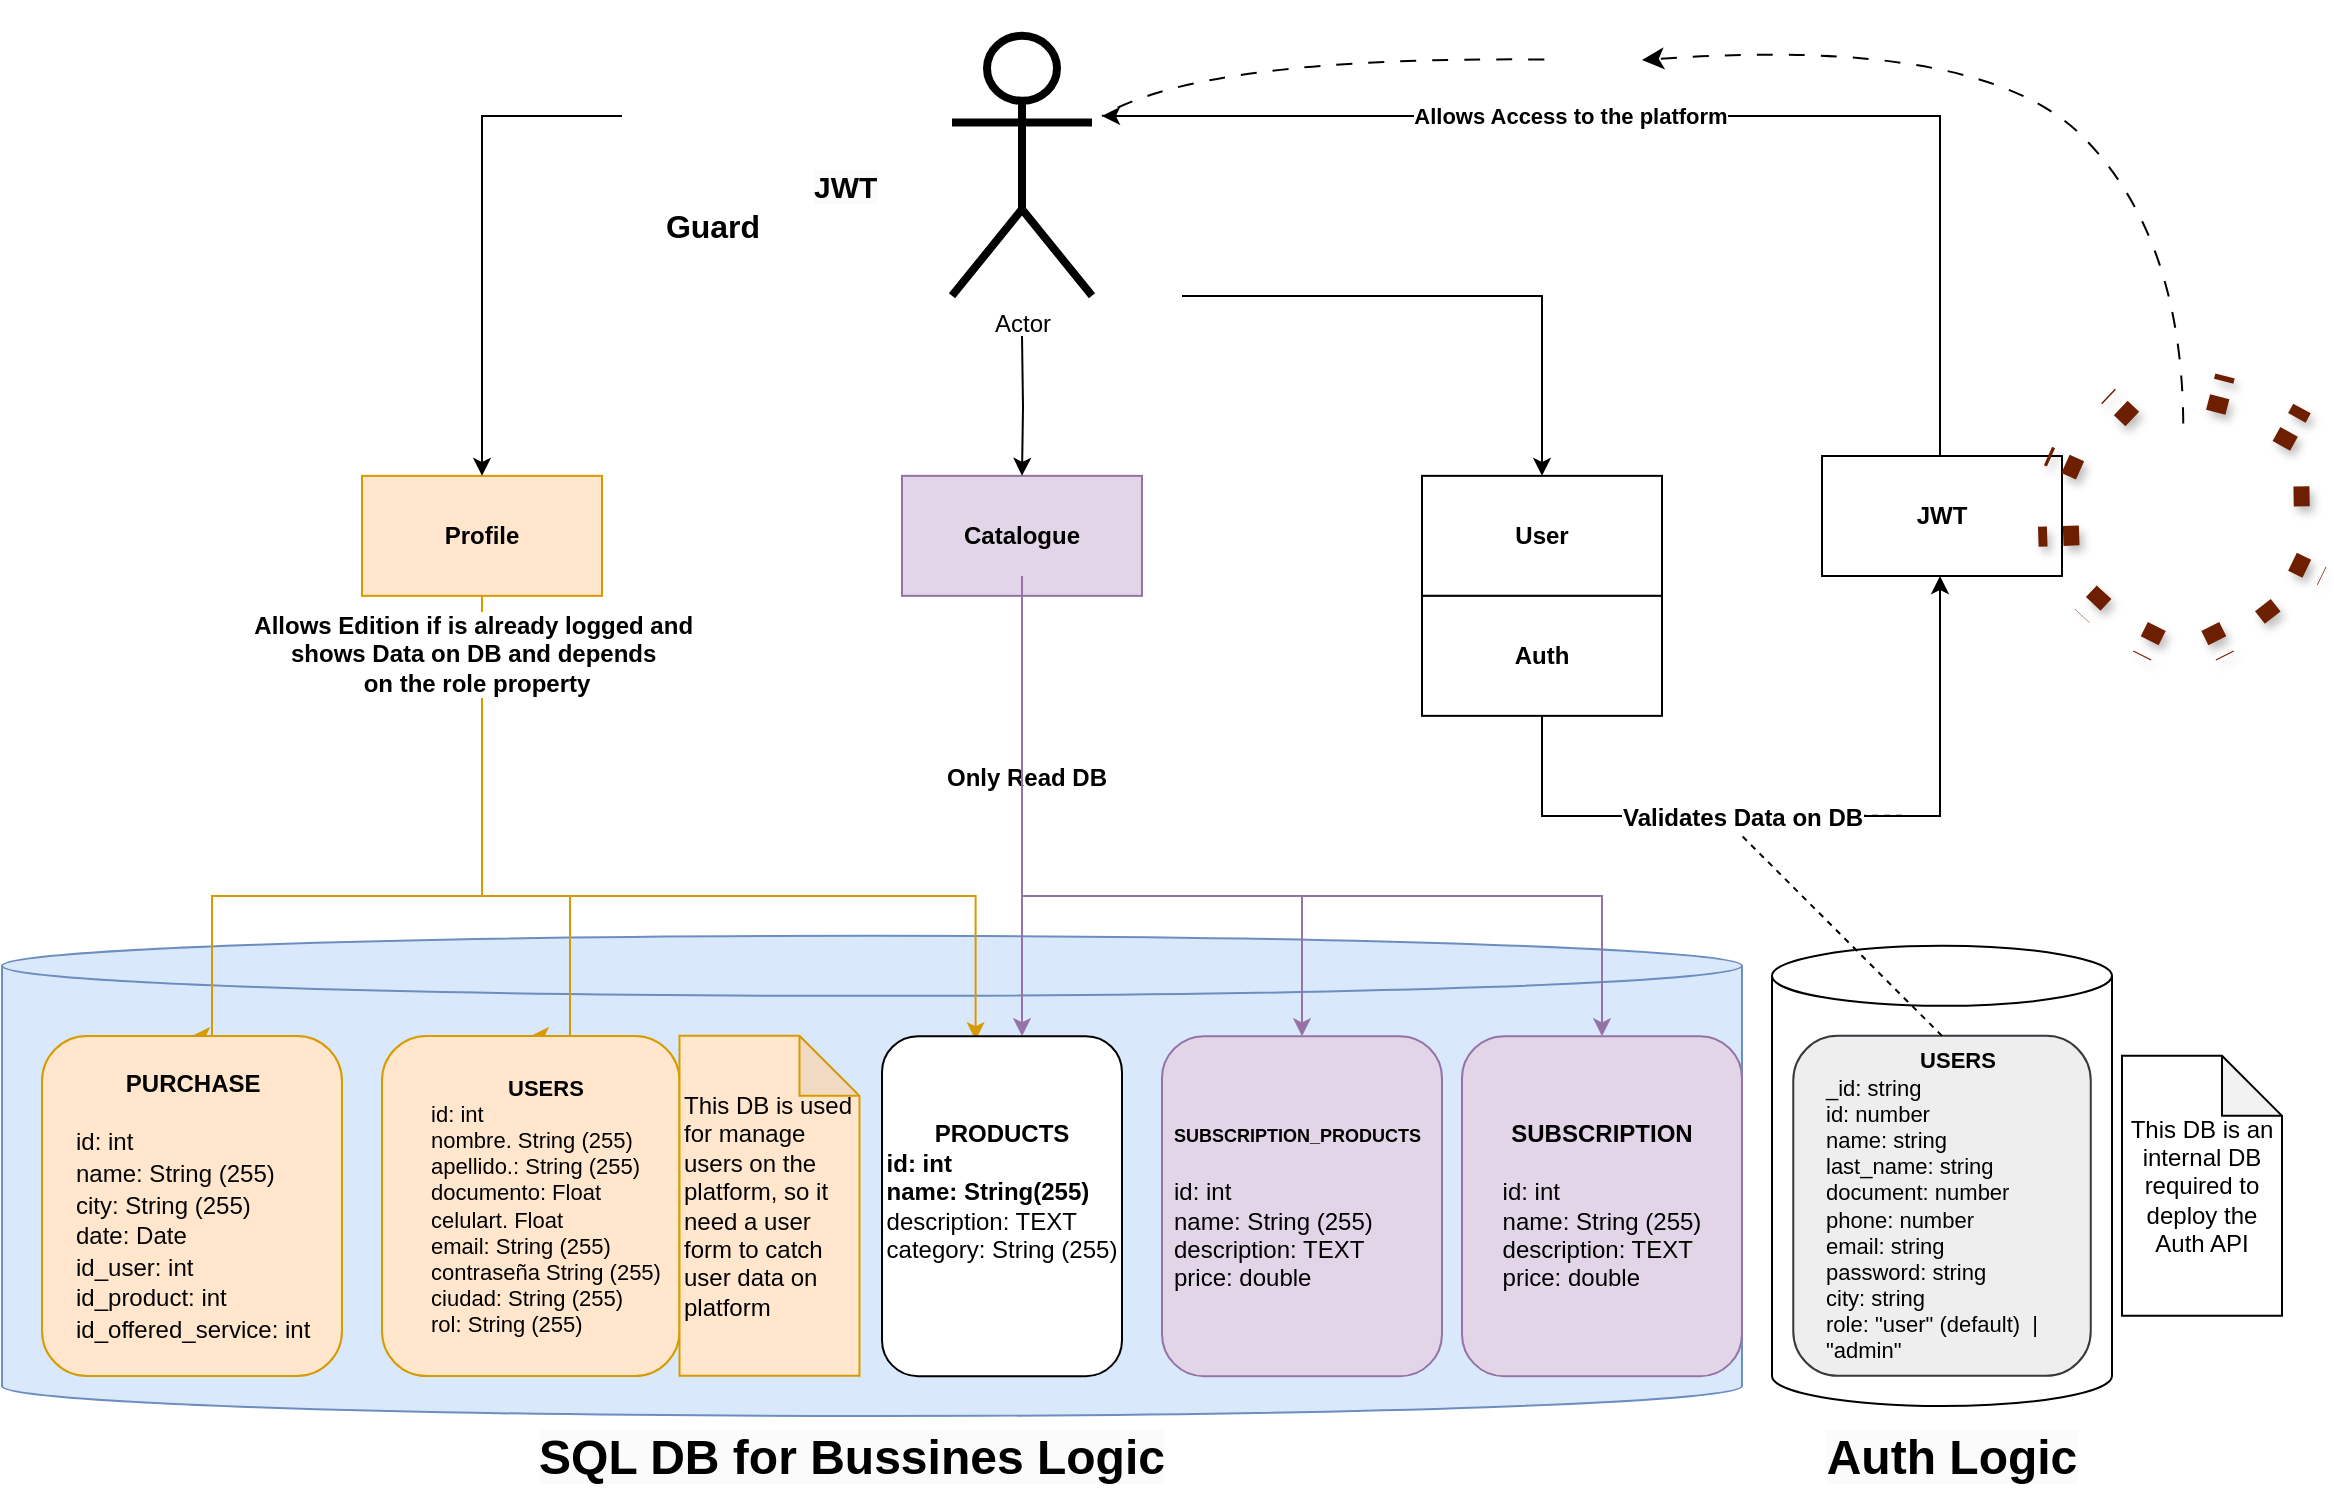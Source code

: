 <mxfile version="24.3.1" type="github">
  <diagram name="Page-1" id="5f0bae14-7c28-e335-631c-24af17079c00">
    <mxGraphModel dx="2652" dy="911" grid="1" gridSize="10" guides="1" tooltips="1" connect="1" arrows="1" fold="1" page="1" pageScale="1" pageWidth="1100" pageHeight="850" background="none" math="0" shadow="0">
      <root>
        <mxCell id="0" />
        <mxCell id="1" parent="0" />
        <mxCell id="3eu0gLsUePaidYde5kII-1" value="&lt;b&gt;User&lt;/b&gt;" style="whiteSpace=wrap;html=1;" parent="1" vertex="1">
          <mxGeometry x="650" y="279.93" width="120" height="60" as="geometry" />
        </mxCell>
        <mxCell id="3eu0gLsUePaidYde5kII-2" value="&lt;b&gt;Auth&lt;/b&gt;" style="whiteSpace=wrap;html=1;" parent="1" vertex="1">
          <mxGeometry x="650" y="339.93" width="120" height="60" as="geometry" />
        </mxCell>
        <mxCell id="3eu0gLsUePaidYde5kII-3" value="" style="shape=cylinder3;whiteSpace=wrap;html=1;boundedLbl=1;backgroundOutline=1;size=15;labelBorderColor=#99CCFF;fillColor=#dae8fc;strokeColor=#6c8ebf;" parent="1" vertex="1">
          <mxGeometry x="-60" y="509.93" width="870" height="240.07" as="geometry" />
        </mxCell>
        <mxCell id="3eu0gLsUePaidYde5kII-4" value="&lt;b style=&quot;forced-color-adjust: none; color: rgb(0, 0, 0); font-family: Helvetica; font-size: 24px; font-style: normal; font-variant-ligatures: normal; font-variant-caps: normal; letter-spacing: normal; orphans: 2; text-indent: 0px; text-transform: none; widows: 2; word-spacing: 0px; -webkit-text-stroke-width: 0px; white-space: normal; background-color: rgb(251, 251, 251); text-decoration-thickness: initial; text-decoration-style: initial; text-decoration-color: initial;&quot;&gt;SQL DB for Bussines Logic&lt;/b&gt;" style="text;whiteSpace=wrap;html=1;strokeWidth=7;fontSize=24;align=center;" parent="1" vertex="1">
          <mxGeometry x="200" y="750.0" width="330" height="40" as="geometry" />
        </mxCell>
        <mxCell id="3eu0gLsUePaidYde5kII-24" style="edgeStyle=orthogonalEdgeStyle;rounded=0;orthogonalLoop=1;jettySize=auto;html=1;fillColor=#e1d5e7;strokeColor=#9673a6;entryX=0.5;entryY=0;entryDx=0;entryDy=0;" parent="1" source="3eu0gLsUePaidYde5kII-6" target="kIv36qMvWvy2csFwaT8d-3" edge="1">
          <mxGeometry relative="1" as="geometry">
            <Array as="points">
              <mxPoint x="450" y="490" />
              <mxPoint x="590" y="490" />
            </Array>
          </mxGeometry>
        </mxCell>
        <mxCell id="3eu0gLsUePaidYde5kII-6" value="&lt;b&gt;Catalogue&lt;/b&gt;" style="rounded=0;whiteSpace=wrap;html=1;fillColor=#e1d5e7;strokeColor=#9673a6;" parent="1" vertex="1">
          <mxGeometry x="390" y="279.93" width="120" height="60" as="geometry" />
        </mxCell>
        <mxCell id="3eu0gLsUePaidYde5kII-18" style="edgeStyle=orthogonalEdgeStyle;rounded=0;orthogonalLoop=1;jettySize=auto;html=1;entryX=0.39;entryY=0.012;entryDx=0;entryDy=0;fillColor=#ffe6cc;strokeColor=#d79b00;entryPerimeter=0;" parent="1" source="3eu0gLsUePaidYde5kII-7" target="JClIsUNEsZ8_a61VlDSI-20" edge="1">
          <mxGeometry relative="1" as="geometry">
            <Array as="points">
              <mxPoint x="180" y="490" />
              <mxPoint x="427" y="490" />
            </Array>
          </mxGeometry>
        </mxCell>
        <mxCell id="3eu0gLsUePaidYde5kII-19" style="edgeStyle=orthogonalEdgeStyle;rounded=0;orthogonalLoop=1;jettySize=auto;html=1;entryX=0.5;entryY=0;entryDx=0;entryDy=0;fillColor=#ffe6cc;strokeColor=#d79b00;" parent="1" source="3eu0gLsUePaidYde5kII-7" target="3eu0gLsUePaidYde5kII-14" edge="1">
          <mxGeometry relative="1" as="geometry">
            <Array as="points">
              <mxPoint x="180" y="490" />
              <mxPoint x="45" y="490" />
            </Array>
            <mxPoint x="280" y="549.93" as="targetPoint" />
          </mxGeometry>
        </mxCell>
        <mxCell id="3eu0gLsUePaidYde5kII-7" value="&lt;b&gt;Profile&lt;/b&gt;" style="whiteSpace=wrap;html=1;fillColor=#ffe6cc;strokeColor=#d79b00;" parent="1" vertex="1">
          <mxGeometry x="120" y="279.93" width="120" height="60" as="geometry" />
        </mxCell>
        <mxCell id="3eu0gLsUePaidYde5kII-14" value="&lt;div style=&quot;text-align: center; font-size: 12px;&quot;&gt;&lt;font style=&quot;font-size: 12px;&quot; color=&quot;#040404&quot;&gt;&lt;b style=&quot;&quot;&gt;PURCHASE&lt;/b&gt;&lt;/font&gt;&lt;/div&gt;&lt;div style=&quot;text-align: center; font-size: 12px;&quot;&gt;&lt;font style=&quot;font-size: 12px;&quot; color=&quot;#040404&quot;&gt;&lt;b style=&quot;&quot;&gt;&lt;br&gt;&lt;/b&gt;&lt;/font&gt;&lt;/div&gt;&lt;span data-lucid-type=&quot;application/vnd.lucid.text&quot; data-lucid-content=&quot;{&amp;quot;t&amp;quot;:&amp;quot;COMPRA\nid: int\nnombre: String(255)\nciudad: String (255)\nid_cliente: int\nid_producto: int\n&amp;quot;,&amp;quot;m&amp;quot;:[{&amp;quot;s&amp;quot;:0,&amp;quot;n&amp;quot;:&amp;quot;s&amp;quot;,&amp;quot;v&amp;quot;:22.444,&amp;quot;e&amp;quot;:7},{&amp;quot;s&amp;quot;:0,&amp;quot;n&amp;quot;:&amp;quot;c&amp;quot;,&amp;quot;v&amp;quot;:&amp;quot;#040404ff&amp;quot;,&amp;quot;e&amp;quot;:89},{&amp;quot;s&amp;quot;:7,&amp;quot;n&amp;quot;:&amp;quot;s&amp;quot;,&amp;quot;v&amp;quot;:18.0,&amp;quot;e&amp;quot;:89},{&amp;quot;s&amp;quot;:7,&amp;quot;n&amp;quot;:&amp;quot;a&amp;quot;,&amp;quot;v&amp;quot;:&amp;quot;left&amp;quot;},{&amp;quot;s&amp;quot;:15,&amp;quot;n&amp;quot;:&amp;quot;fsp&amp;quot;,&amp;quot;v&amp;quot;:&amp;quot;ss_presetShapeStyle5_textStyle&amp;quot;,&amp;quot;e&amp;quot;:89},{&amp;quot;s&amp;quot;:15,&amp;quot;n&amp;quot;:&amp;quot;fsp2&amp;quot;,&amp;quot;v&amp;quot;:&amp;quot;ss_presetShapeStyle5_textStyle&amp;quot;,&amp;quot;e&amp;quot;:89},{&amp;quot;s&amp;quot;:15,&amp;quot;n&amp;quot;:&amp;quot;a&amp;quot;,&amp;quot;v&amp;quot;:&amp;quot;left&amp;quot;},{&amp;quot;s&amp;quot;:35,&amp;quot;n&amp;quot;:&amp;quot;a&amp;quot;,&amp;quot;v&amp;quot;:&amp;quot;left&amp;quot;},{&amp;quot;s&amp;quot;:56,&amp;quot;n&amp;quot;:&amp;quot;a&amp;quot;,&amp;quot;v&amp;quot;:&amp;quot;left&amp;quot;},{&amp;quot;s&amp;quot;:72,&amp;quot;n&amp;quot;:&amp;quot;a&amp;quot;,&amp;quot;v&amp;quot;:&amp;quot;left&amp;quot;}]}&quot; style=&quot;&quot;&gt;&lt;font style=&quot;&quot;&gt;&lt;div style=&quot;&quot;&gt;&lt;font color=&quot;#040404&quot;&gt;&lt;span style=&quot;font-size: 12px;&quot;&gt;id: int&lt;/span&gt;&lt;/font&gt;&lt;/div&gt;&lt;div style=&quot;&quot;&gt;&lt;font color=&quot;#040404&quot;&gt;&lt;span style=&quot;font-size: 12px;&quot;&gt;name: String (255)&lt;/span&gt;&lt;/font&gt;&lt;/div&gt;&lt;div style=&quot;&quot;&gt;&lt;font color=&quot;#040404&quot;&gt;&lt;span style=&quot;font-size: 12px;&quot;&gt;city: String (255)&lt;/span&gt;&lt;/font&gt;&lt;/div&gt;&lt;div style=&quot;&quot;&gt;&lt;font color=&quot;#040404&quot;&gt;&lt;span style=&quot;font-size: 12px;&quot;&gt;date: Date&lt;/span&gt;&lt;/font&gt;&lt;/div&gt;&lt;div style=&quot;&quot;&gt;&lt;font color=&quot;#040404&quot;&gt;&lt;span style=&quot;font-size: 12px;&quot;&gt;id_user: int&lt;/span&gt;&lt;/font&gt;&lt;/div&gt;&lt;div style=&quot;&quot;&gt;&lt;font color=&quot;#040404&quot;&gt;&lt;span style=&quot;font-size: 12px;&quot;&gt;id_product: int&lt;/span&gt;&lt;/font&gt;&lt;/div&gt;&lt;div style=&quot;&quot;&gt;&lt;font color=&quot;#040404&quot;&gt;&lt;span style=&quot;font-size: 12px;&quot;&gt;id_offered_service: int&lt;/span&gt;&lt;/font&gt;&lt;/div&gt;&lt;/font&gt;&lt;/span&gt;" style="rounded=1;whiteSpace=wrap;html=1;align=left;spacingLeft=15;fontSize=13;verticalAlign=middle;fillColor=#ffe6cc;strokeColor=#d79b00;" parent="1" vertex="1">
          <mxGeometry x="-40" y="560.0" width="150" height="170" as="geometry" />
        </mxCell>
        <mxCell id="3eu0gLsUePaidYde5kII-17" value="&lt;span data-lucid-content=&quot;{&amp;quot;t&amp;quot;:&amp;quot;PRODUCTO\n\n-id: int\n-nombre: String (255)\n-descripcion: TEXT\n-precio: double&amp;quot;,&amp;quot;m&amp;quot;:[{&amp;quot;s&amp;quot;:0,&amp;quot;n&amp;quot;:&amp;quot;a&amp;quot;,&amp;quot;v&amp;quot;:&amp;quot;center&amp;quot;},{&amp;quot;s&amp;quot;:0,&amp;quot;n&amp;quot;:&amp;quot;fsp&amp;quot;,&amp;quot;v&amp;quot;:&amp;quot;ss_presetShapeStyle1_textStyle&amp;quot;,&amp;quot;e&amp;quot;:40},{&amp;quot;s&amp;quot;:0,&amp;quot;n&amp;quot;:&amp;quot;fsp2&amp;quot;,&amp;quot;v&amp;quot;:&amp;quot;ss_presetShapeStyle1_textStyle&amp;quot;,&amp;quot;e&amp;quot;:40},{&amp;quot;s&amp;quot;:9,&amp;quot;n&amp;quot;:&amp;quot;a&amp;quot;,&amp;quot;v&amp;quot;:&amp;quot;left&amp;quot;},{&amp;quot;s&amp;quot;:10,&amp;quot;n&amp;quot;:&amp;quot;a&amp;quot;,&amp;quot;v&amp;quot;:&amp;quot;left&amp;quot;},{&amp;quot;s&amp;quot;:19,&amp;quot;n&amp;quot;:&amp;quot;a&amp;quot;,&amp;quot;v&amp;quot;:&amp;quot;left&amp;quot;},{&amp;quot;s&amp;quot;:40,&amp;quot;n&amp;quot;:&amp;quot;c&amp;quot;,&amp;quot;v&amp;quot;:&amp;quot;#282c33ff&amp;quot;,&amp;quot;e&amp;quot;:42},{&amp;quot;s&amp;quot;:40,&amp;quot;n&amp;quot;:&amp;quot;fsp&amp;quot;,&amp;quot;v&amp;quot;:&amp;quot;ss_presetShapeStyle4_textStyle&amp;quot;,&amp;quot;e&amp;quot;:42},{&amp;quot;s&amp;quot;:40,&amp;quot;n&amp;quot;:&amp;quot;fsp2&amp;quot;,&amp;quot;v&amp;quot;:&amp;quot;ss_presetShapeStyle4_textStyle&amp;quot;,&amp;quot;e&amp;quot;:42},{&amp;quot;s&amp;quot;:41,&amp;quot;n&amp;quot;:&amp;quot;a&amp;quot;,&amp;quot;v&amp;quot;:&amp;quot;left&amp;quot;},{&amp;quot;s&amp;quot;:42,&amp;quot;n&amp;quot;:&amp;quot;c&amp;quot;,&amp;quot;v&amp;quot;:&amp;quot;#000000ff&amp;quot;,&amp;quot;e&amp;quot;:75},{&amp;quot;s&amp;quot;:42,&amp;quot;n&amp;quot;:&amp;quot;fsp&amp;quot;,&amp;quot;v&amp;quot;:&amp;quot;ss_presetShapeStyle5_textStyle&amp;quot;,&amp;quot;e&amp;quot;:75},{&amp;quot;s&amp;quot;:42,&amp;quot;n&amp;quot;:&amp;quot;fsp2&amp;quot;,&amp;quot;v&amp;quot;:&amp;quot;ss_presetShapeStyle5_textStyle&amp;quot;,&amp;quot;e&amp;quot;:75},{&amp;quot;s&amp;quot;:60,&amp;quot;n&amp;quot;:&amp;quot;a&amp;quot;,&amp;quot;v&amp;quot;:&amp;quot;left&amp;quot;}]}&quot; data-lucid-type=&quot;application/vnd.lucid.text&quot;&gt;&lt;b&gt;SUBSCRIPTION&lt;/b&gt;&lt;br&gt;&lt;br&gt;&lt;div style=&quot;text-align: left;&quot;&gt;&lt;div&gt;id: int&lt;/div&gt;&lt;div&gt;name: String (255)&lt;/div&gt;&lt;div&gt;description: TEXT&lt;/div&gt;&lt;div&gt;price: double&lt;/div&gt;&lt;/div&gt;&lt;/span&gt;" style="rounded=1;whiteSpace=wrap;html=1;verticalAlign=middle;fillColor=#e1d5e7;strokeColor=#9673a6;" parent="1" vertex="1">
          <mxGeometry x="670" y="560.14" width="140" height="169.93" as="geometry" />
        </mxCell>
        <mxCell id="3eu0gLsUePaidYde5kII-28" style="edgeStyle=orthogonalEdgeStyle;rounded=0;orthogonalLoop=1;jettySize=auto;html=1;entryX=0.5;entryY=0;entryDx=0;entryDy=0;" parent="1" target="3eu0gLsUePaidYde5kII-7" edge="1">
          <mxGeometry relative="1" as="geometry">
            <mxPoint x="250" y="100" as="sourcePoint" />
            <Array as="points">
              <mxPoint x="180" y="100" />
            </Array>
          </mxGeometry>
        </mxCell>
        <mxCell id="3eu0gLsUePaidYde5kII-29" style="edgeStyle=orthogonalEdgeStyle;rounded=0;orthogonalLoop=1;jettySize=auto;html=1;entryX=0.5;entryY=0;entryDx=0;entryDy=0;" parent="1" target="3eu0gLsUePaidYde5kII-1" edge="1">
          <mxGeometry relative="1" as="geometry">
            <mxPoint x="530" y="190" as="sourcePoint" />
            <Array as="points">
              <mxPoint x="710" y="190" />
            </Array>
          </mxGeometry>
        </mxCell>
        <mxCell id="3eu0gLsUePaidYde5kII-42" style="edgeStyle=orthogonalEdgeStyle;rounded=0;orthogonalLoop=1;jettySize=auto;html=1;entryX=0.5;entryY=0;entryDx=0;entryDy=0;" parent="1" target="3eu0gLsUePaidYde5kII-6" edge="1">
          <mxGeometry relative="1" as="geometry">
            <mxPoint x="450" y="210" as="sourcePoint" />
          </mxGeometry>
        </mxCell>
        <mxCell id="3eu0gLsUePaidYde5kII-26" value="Actor" style="shape=umlActor;verticalLabelPosition=bottom;verticalAlign=top;html=1;outlineConnect=0;strokeWidth=4;" parent="1" vertex="1">
          <mxGeometry x="415" y="59.93" width="70" height="130" as="geometry" />
        </mxCell>
        <mxCell id="3eu0gLsUePaidYde5kII-40" style="edgeStyle=orthogonalEdgeStyle;rounded=0;orthogonalLoop=1;jettySize=auto;html=1;entryX=0.5;entryY=0;entryDx=0;entryDy=0;fillColor=#ffe6cc;strokeColor=#d79b00;" parent="1" source="3eu0gLsUePaidYde5kII-7" target="-nUrzhYDNhNudkDRQ27h-1" edge="1">
          <mxGeometry relative="1" as="geometry">
            <Array as="points">
              <mxPoint x="180" y="490" />
              <mxPoint x="224" y="490" />
            </Array>
          </mxGeometry>
        </mxCell>
        <mxCell id="-nUrzhYDNhNudkDRQ27h-14" value="&lt;b&gt;Allows Edition if is already logged and&amp;nbsp;&lt;/b&gt;&lt;div&gt;&lt;b&gt;shows Data on DB and depends&amp;nbsp;&lt;/b&gt;&lt;/div&gt;&lt;div&gt;&lt;b&gt;on the role property&lt;/b&gt;&lt;/div&gt;" style="edgeLabel;html=1;align=center;verticalAlign=middle;resizable=0;points=[];fontSize=12;" parent="3eu0gLsUePaidYde5kII-40" vertex="1" connectable="0">
          <mxGeometry x="-0.797" y="-3" relative="1" as="geometry">
            <mxPoint as="offset" />
          </mxGeometry>
        </mxCell>
        <mxCell id="-nUrzhYDNhNudkDRQ27h-1" value="&lt;span data-lucid-type=&quot;application/vnd.lucid.text&quot; data-lucid-content=&quot;{&amp;quot;t&amp;quot;:&amp;quot;USERS\nid: int\nnombre. String (255)\napellido.: String (255)\ndocumento: Float\ncelulart. Float\nemail: String (255)\ncontraseña String (255)\nciudad: String (255)\nrol: String (255)&amp;quot;,&amp;quot;m&amp;quot;:[{&amp;quot;s&amp;quot;:0,&amp;quot;n&amp;quot;:&amp;quot;a&amp;quot;,&amp;quot;v&amp;quot;:&amp;quot;center&amp;quot;}]}&quot; style=&quot;font-size: 11px;&quot;&gt;&lt;b style=&quot;font-size: 11px;&quot;&gt;USERS&lt;/b&gt;&lt;br style=&quot;font-size: 11px;&quot;&gt;&lt;div style=&quot;text-align: left; font-size: 11px;&quot;&gt;&lt;span data-lucid-content=&quot;{&amp;quot;t&amp;quot;:&amp;quot;id: int\nnombre. String (255)\napellido.: String (255)\ndocumento: Float\ncelulart. Float\nemail: String (255)\ncontraseña String (255)\nciudad: String (255)\nrol: String (255)&amp;quot;,&amp;quot;m&amp;quot;:[]}&quot; data-lucid-type=&quot;application/vnd.lucid.text&quot;&gt;id: int&lt;br&gt;nombre. String (255)&lt;br&gt;apellido.: String (255)&lt;br&gt;documento: Float&lt;br&gt;celulart. Float&lt;br&gt;email: String (255)&lt;br&gt;contraseña String (255)&lt;br&gt;ciudad: String (255)&lt;br&gt;rol: String (255)&lt;/span&gt;&lt;br&gt;&lt;/div&gt;&lt;/span&gt;" style="rounded=1;whiteSpace=wrap;html=1;fontSize=11;verticalAlign=middle;fillColor=#ffe6cc;strokeColor=#d79b00;spacingLeft=15;spacingTop=0;" parent="1" vertex="1">
          <mxGeometry x="130" y="560.0" width="148.75" height="170" as="geometry" />
        </mxCell>
        <mxCell id="-nUrzhYDNhNudkDRQ27h-3" value="&lt;b&gt;JWT&lt;/b&gt;" style="whiteSpace=wrap;html=1;" parent="1" vertex="1">
          <mxGeometry x="850" y="270" width="120" height="60" as="geometry" />
        </mxCell>
        <mxCell id="JClIsUNEsZ8_a61VlDSI-1" value="" style="shape=cylinder3;whiteSpace=wrap;html=1;boundedLbl=1;backgroundOutline=1;size=15;" parent="1" vertex="1">
          <mxGeometry x="825" y="514.93" width="170" height="230.07" as="geometry" />
        </mxCell>
        <mxCell id="JClIsUNEsZ8_a61VlDSI-2" value="&lt;span data-lucid-type=&quot;application/vnd.lucid.text&quot; data-lucid-content=&quot;{&amp;quot;t&amp;quot;:&amp;quot;USERS\nid: int\nnombre. String (255)\napellido.: String (255)\ndocumento: Float\ncelulart. Float\nemail: String (255)\ncontraseña String (255)\nciudad: String (255)\nrol: String (255)&amp;quot;,&amp;quot;m&amp;quot;:[{&amp;quot;s&amp;quot;:0,&amp;quot;n&amp;quot;:&amp;quot;a&amp;quot;,&amp;quot;v&amp;quot;:&amp;quot;center&amp;quot;}]}&quot; style=&quot;font-size: 11px;&quot;&gt;&lt;b style=&quot;font-size: 11px;&quot;&gt;USERS&lt;/b&gt;&lt;br style=&quot;font-size: 11px;&quot;&gt;&lt;div style=&quot;text-align: left; font-size: 11px;&quot;&gt;&lt;span data-lucid-content=&quot;{&amp;quot;t&amp;quot;:&amp;quot;id: int\nnombre. String (255)\napellido.: String (255)\ndocumento: Float\ncelulart. Float\nemail: String (255)\ncontraseña String (255)\nciudad: String (255)\nrol: String (255)&amp;quot;,&amp;quot;m&amp;quot;:[]}&quot; data-lucid-type=&quot;application/vnd.lucid.text&quot;&gt;_id: string&lt;/span&gt;&lt;/div&gt;&lt;div style=&quot;text-align: left; font-size: 11px;&quot;&gt;&lt;div&gt;id: number&lt;/div&gt;&lt;div&gt;name: string&lt;/div&gt;&lt;div&gt;last_name: string&lt;/div&gt;&lt;div&gt;document: number&lt;/div&gt;&lt;div&gt;phone: number&lt;/div&gt;&lt;div&gt;email: string&lt;/div&gt;&lt;div&gt;password: string&lt;/div&gt;&lt;div&gt;city: string&lt;/div&gt;&lt;div&gt;role: &quot;user&quot; (default)&amp;nbsp; | &quot;admin&quot;&lt;/div&gt;&lt;/div&gt;&lt;/span&gt;" style="rounded=1;whiteSpace=wrap;html=1;fontSize=11;verticalAlign=middle;fillColor=#eeeeee;strokeColor=#36393d;spacingLeft=15;spacingTop=0;" parent="1" vertex="1">
          <mxGeometry x="835.63" y="559.93" width="148.75" height="170" as="geometry" />
        </mxCell>
        <mxCell id="JClIsUNEsZ8_a61VlDSI-3" style="edgeStyle=orthogonalEdgeStyle;rounded=0;orthogonalLoop=1;jettySize=auto;html=1;exitX=0.5;exitY=1;exitDx=0;exitDy=0;" parent="1" target="-nUrzhYDNhNudkDRQ27h-3" edge="1">
          <mxGeometry relative="1" as="geometry">
            <Array as="points">
              <mxPoint x="710" y="449.93" />
              <mxPoint x="909" y="449.93" />
            </Array>
            <mxPoint x="710" y="399.93" as="sourcePoint" />
            <mxPoint x="820" y="549.93" as="targetPoint" />
          </mxGeometry>
        </mxCell>
        <mxCell id="JClIsUNEsZ8_a61VlDSI-12" value="" style="endArrow=none;dashed=1;html=1;rounded=0;" parent="1" edge="1">
          <mxGeometry width="50" height="50" relative="1" as="geometry">
            <mxPoint x="890" y="449.93" as="sourcePoint" />
            <mxPoint x="780" y="449.93" as="targetPoint" />
          </mxGeometry>
        </mxCell>
        <mxCell id="2w4d96TiAbUTxQoSpIZL-3" value="&lt;b&gt;Validates Data on DB&lt;/b&gt;" style="edgeLabel;html=1;align=center;verticalAlign=middle;resizable=0;points=[];fontSize=12;" vertex="1" connectable="0" parent="JClIsUNEsZ8_a61VlDSI-12">
          <mxGeometry x="0.034" y="1" relative="1" as="geometry">
            <mxPoint x="-23" as="offset" />
          </mxGeometry>
        </mxCell>
        <mxCell id="JClIsUNEsZ8_a61VlDSI-14" value="" style="endArrow=none;dashed=1;html=1;rounded=0;exitX=0.5;exitY=0;exitDx=0;exitDy=0;" parent="1" source="JClIsUNEsZ8_a61VlDSI-2" edge="1">
          <mxGeometry width="50" height="50" relative="1" as="geometry">
            <mxPoint x="840" y="499.93" as="sourcePoint" />
            <mxPoint x="810" y="459.93" as="targetPoint" />
          </mxGeometry>
        </mxCell>
        <mxCell id="JClIsUNEsZ8_a61VlDSI-15" style="edgeStyle=orthogonalEdgeStyle;rounded=0;orthogonalLoop=1;jettySize=auto;html=1;" parent="1" source="-nUrzhYDNhNudkDRQ27h-3" edge="1">
          <mxGeometry relative="1" as="geometry">
            <Array as="points">
              <mxPoint x="909" y="100" />
            </Array>
            <mxPoint x="490" y="100" as="targetPoint" />
          </mxGeometry>
        </mxCell>
        <mxCell id="2w4d96TiAbUTxQoSpIZL-18" value="&lt;b style=&quot;font-size: 11px;&quot;&gt;Allows Access to the platform&lt;/b&gt;" style="edgeLabel;html=1;align=center;verticalAlign=middle;resizable=0;points=[];fontSize=12;" vertex="1" connectable="0" parent="JClIsUNEsZ8_a61VlDSI-15">
          <mxGeometry x="0.113" relative="1" as="geometry">
            <mxPoint x="-27" as="offset" />
          </mxGeometry>
        </mxCell>
        <mxCell id="JClIsUNEsZ8_a61VlDSI-18" value="This DB is an internal DB required to deploy the Auth API" style="shape=note;whiteSpace=wrap;html=1;backgroundOutline=1;darkOpacity=0.05;" parent="1" vertex="1">
          <mxGeometry x="1000" y="569.93" width="80" height="130" as="geometry" />
        </mxCell>
        <mxCell id="JClIsUNEsZ8_a61VlDSI-19" value="This DB is used for manage users on the platform, so it need a user form to catch user data on platform" style="shape=note;whiteSpace=wrap;html=1;backgroundOutline=1;darkOpacity=0.05;align=left;fillColor=#ffe6cc;strokeColor=#d79b00;" parent="1" vertex="1">
          <mxGeometry x="278.75" y="559.93" width="90" height="170" as="geometry" />
        </mxCell>
        <mxCell id="kIv36qMvWvy2csFwaT8d-1" value="" style="edgeStyle=orthogonalEdgeStyle;rounded=0;orthogonalLoop=1;jettySize=auto;html=1;fillColor=#e1d5e7;strokeColor=#9673a6;" parent="1" source="3eu0gLsUePaidYde5kII-6" target="JClIsUNEsZ8_a61VlDSI-20" edge="1">
          <mxGeometry relative="1" as="geometry">
            <Array as="points">
              <mxPoint x="450" y="520" />
              <mxPoint x="450" y="520" />
            </Array>
            <mxPoint x="450" y="340" as="sourcePoint" />
            <mxPoint x="559" y="625" as="targetPoint" />
          </mxGeometry>
        </mxCell>
        <mxCell id="kIv36qMvWvy2csFwaT8d-2" value="&lt;b&gt;Only Read DB&lt;/b&gt;" style="edgeLabel;html=1;align=center;verticalAlign=middle;resizable=0;points=[];fontSize=12;" parent="kIv36qMvWvy2csFwaT8d-1" vertex="1" connectable="0">
          <mxGeometry x="-0.015" y="2" relative="1" as="geometry">
            <mxPoint y="-18" as="offset" />
          </mxGeometry>
        </mxCell>
        <mxCell id="JClIsUNEsZ8_a61VlDSI-20" value="&lt;b&gt;PRODUCTS&lt;/b&gt;&lt;div style=&quot;text-align: left;&quot;&gt;&lt;b&gt;id: int&lt;/b&gt;&lt;/div&gt;&lt;div style=&quot;text-align: left;&quot;&gt;&lt;b&gt;name: String(255)&lt;/b&gt;&lt;/div&gt;&lt;div style=&quot;text-align: left;&quot;&gt;description: TEXT&lt;/div&gt;&lt;div style=&quot;text-align: left;&quot;&gt;category: String (255)&lt;/div&gt;&lt;div style=&quot;text-align: left;&quot;&gt;&lt;br&gt;&lt;/div&gt;" style="rounded=1;whiteSpace=wrap;html=1;" parent="1" vertex="1">
          <mxGeometry x="380" y="560.07" width="120" height="170" as="geometry" />
        </mxCell>
        <mxCell id="kIv36qMvWvy2csFwaT8d-3" value="&lt;span data-lucid-type=&quot;application/vnd.lucid.text&quot; data-lucid-content=&quot;{&amp;quot;t&amp;quot;:&amp;quot;PRODUCTO\n\n-id: int\n-nombre: String (255)\n-descripcion: TEXT\n-precio: double&amp;quot;,&amp;quot;m&amp;quot;:[{&amp;quot;s&amp;quot;:0,&amp;quot;n&amp;quot;:&amp;quot;a&amp;quot;,&amp;quot;v&amp;quot;:&amp;quot;center&amp;quot;},{&amp;quot;s&amp;quot;:0,&amp;quot;n&amp;quot;:&amp;quot;fsp&amp;quot;,&amp;quot;v&amp;quot;:&amp;quot;ss_presetShapeStyle1_textStyle&amp;quot;,&amp;quot;e&amp;quot;:40},{&amp;quot;s&amp;quot;:0,&amp;quot;n&amp;quot;:&amp;quot;fsp2&amp;quot;,&amp;quot;v&amp;quot;:&amp;quot;ss_presetShapeStyle1_textStyle&amp;quot;,&amp;quot;e&amp;quot;:40},{&amp;quot;s&amp;quot;:9,&amp;quot;n&amp;quot;:&amp;quot;a&amp;quot;,&amp;quot;v&amp;quot;:&amp;quot;left&amp;quot;},{&amp;quot;s&amp;quot;:10,&amp;quot;n&amp;quot;:&amp;quot;a&amp;quot;,&amp;quot;v&amp;quot;:&amp;quot;left&amp;quot;},{&amp;quot;s&amp;quot;:19,&amp;quot;n&amp;quot;:&amp;quot;a&amp;quot;,&amp;quot;v&amp;quot;:&amp;quot;left&amp;quot;},{&amp;quot;s&amp;quot;:40,&amp;quot;n&amp;quot;:&amp;quot;c&amp;quot;,&amp;quot;v&amp;quot;:&amp;quot;#282c33ff&amp;quot;,&amp;quot;e&amp;quot;:42},{&amp;quot;s&amp;quot;:40,&amp;quot;n&amp;quot;:&amp;quot;fsp&amp;quot;,&amp;quot;v&amp;quot;:&amp;quot;ss_presetShapeStyle4_textStyle&amp;quot;,&amp;quot;e&amp;quot;:42},{&amp;quot;s&amp;quot;:40,&amp;quot;n&amp;quot;:&amp;quot;fsp2&amp;quot;,&amp;quot;v&amp;quot;:&amp;quot;ss_presetShapeStyle4_textStyle&amp;quot;,&amp;quot;e&amp;quot;:42},{&amp;quot;s&amp;quot;:41,&amp;quot;n&amp;quot;:&amp;quot;a&amp;quot;,&amp;quot;v&amp;quot;:&amp;quot;left&amp;quot;},{&amp;quot;s&amp;quot;:42,&amp;quot;n&amp;quot;:&amp;quot;c&amp;quot;,&amp;quot;v&amp;quot;:&amp;quot;#000000ff&amp;quot;,&amp;quot;e&amp;quot;:75},{&amp;quot;s&amp;quot;:42,&amp;quot;n&amp;quot;:&amp;quot;fsp&amp;quot;,&amp;quot;v&amp;quot;:&amp;quot;ss_presetShapeStyle5_textStyle&amp;quot;,&amp;quot;e&amp;quot;:75},{&amp;quot;s&amp;quot;:42,&amp;quot;n&amp;quot;:&amp;quot;fsp2&amp;quot;,&amp;quot;v&amp;quot;:&amp;quot;ss_presetShapeStyle5_textStyle&amp;quot;,&amp;quot;e&amp;quot;:75},{&amp;quot;s&amp;quot;:60,&amp;quot;n&amp;quot;:&amp;quot;a&amp;quot;,&amp;quot;v&amp;quot;:&amp;quot;left&amp;quot;}]}&quot; style=&quot;font-size: 12px;&quot;&gt;&lt;b style=&quot;font-size: 9px;&quot;&gt;SUBSCRIPTION_PRODUCTS&lt;/b&gt;&lt;br style=&quot;&quot;&gt;&lt;br style=&quot;&quot;&gt;&lt;div style=&quot;&quot;&gt;&lt;div style=&quot;&quot;&gt;id: int&lt;/div&gt;&lt;div style=&quot;&quot;&gt;name: String (255)&lt;/div&gt;&lt;div style=&quot;&quot;&gt;description: TEXT&lt;/div&gt;&lt;div style=&quot;&quot;&gt;price: double&lt;/div&gt;&lt;/div&gt;&lt;/span&gt;" style="rounded=1;whiteSpace=wrap;html=1;verticalAlign=middle;fillColor=#e1d5e7;strokeColor=#9673a6;align=left;spacingLeft=4;spacingRight=10;fontSize=9;" parent="1" vertex="1">
          <mxGeometry x="520" y="560.14" width="140" height="169.93" as="geometry" />
        </mxCell>
        <mxCell id="2w4d96TiAbUTxQoSpIZL-1" style="edgeStyle=orthogonalEdgeStyle;rounded=0;orthogonalLoop=1;jettySize=auto;html=1;fillColor=#e1d5e7;strokeColor=#9673a6;entryX=0.5;entryY=0;entryDx=0;entryDy=0;" edge="1" parent="1" target="3eu0gLsUePaidYde5kII-17">
          <mxGeometry relative="1" as="geometry">
            <Array as="points">
              <mxPoint x="450" y="490" />
              <mxPoint x="740" y="490" />
            </Array>
            <mxPoint x="450" y="330" as="sourcePoint" />
            <mxPoint x="740" y="550.14" as="targetPoint" />
          </mxGeometry>
        </mxCell>
        <mxCell id="2w4d96TiAbUTxQoSpIZL-2" value="&lt;b style=&quot;forced-color-adjust: none; color: rgb(0, 0, 0); font-family: Helvetica; font-size: 24px; font-style: normal; font-variant-ligatures: normal; font-variant-caps: normal; letter-spacing: normal; orphans: 2; text-indent: 0px; text-transform: none; widows: 2; word-spacing: 0px; -webkit-text-stroke-width: 0px; white-space: normal; background-color: rgb(251, 251, 251); text-decoration-thickness: initial; text-decoration-style: initial; text-decoration-color: initial;&quot;&gt;Auth Logic&lt;/b&gt;" style="text;whiteSpace=wrap;html=1;strokeWidth=7;fontSize=24;align=center;" vertex="1" parent="1">
          <mxGeometry x="750" y="750.0" width="330" height="40" as="geometry" />
        </mxCell>
        <mxCell id="2w4d96TiAbUTxQoSpIZL-8" value="" style="shape=image;verticalLabelPosition=bottom;labelBackgroundColor=default;verticalAlign=top;aspect=fixed;imageAspect=0;image=https://cdn.customsigns.com/media/catalog/product/1/4/14622-4-round-enter--exit-door-icon-decal-hcb.png;clipPath=inset(8.33% 6.33% 8% 12% round 49%);rotation=-180;" vertex="1" parent="1">
          <mxGeometry x="260" y="68.25" width="70" height="71.72" as="geometry" />
        </mxCell>
        <mxCell id="2w4d96TiAbUTxQoSpIZL-9" value="" style="shape=image;verticalLabelPosition=bottom;labelBackgroundColor=default;verticalAlign=top;aspect=fixed;imageAspect=0;image=https://cdn-icons-png.freepik.com/512/6681/6681925.png;" vertex="1" parent="1">
          <mxGeometry x="984.38" y="253.75" width="92.5" height="92.5" as="geometry" />
        </mxCell>
        <mxCell id="2w4d96TiAbUTxQoSpIZL-14" value="" style="shape=image;verticalLabelPosition=bottom;labelBackgroundColor=default;verticalAlign=top;aspect=fixed;imageAspect=0;image=https://static.vecteezy.com/system/resources/thumbnails/002/205/969/small_2x/key-icon-free-vector.jpg;clipPath=inset(10% 5% 0% 1% round 36%);" vertex="1" parent="1">
          <mxGeometry x="1009.38" y="279.65" width="42.14" height="40.35" as="geometry" />
        </mxCell>
        <mxCell id="2w4d96TiAbUTxQoSpIZL-16" value="" style="shape=image;verticalLabelPosition=bottom;labelBackgroundColor=default;verticalAlign=top;aspect=fixed;imageAspect=0;image=https://static.vecteezy.com/system/resources/thumbnails/002/205/969/small_2x/key-icon-free-vector.jpg;clipPath=inset(10% 5% 0% 1% round 36%);rotation=45;" vertex="1" parent="1">
          <mxGeometry x="343.93" y="83.94" width="42.14" height="40.35" as="geometry" />
        </mxCell>
        <mxCell id="2w4d96TiAbUTxQoSpIZL-21" value="" style="endArrow=none;html=1;rounded=0;fontSize=12;startSize=8;endSize=8;curved=1;strokeWidth=10;fillColor=#a0522d;strokeColor=#6D1F00;shadow=1;flowAnimation=1;" edge="1" parent="1">
          <mxGeometry width="50" height="50" relative="1" as="geometry">
            <mxPoint x="1076.88" y="270" as="sourcePoint" />
            <mxPoint x="1090" y="246.25" as="targetPoint" />
          </mxGeometry>
        </mxCell>
        <mxCell id="2w4d96TiAbUTxQoSpIZL-22" value="" style="endArrow=none;html=1;rounded=0;fontSize=12;startSize=8;endSize=8;curved=1;strokeWidth=10;fillColor=#a0522d;strokeColor=#6D1F00;shadow=1;flowAnimation=1;" edge="1" parent="1">
          <mxGeometry width="50" height="50" relative="1" as="geometry">
            <mxPoint x="1080" y="290.33" as="sourcePoint" />
            <mxPoint x="1100" y="290.0" as="targetPoint" />
          </mxGeometry>
        </mxCell>
        <mxCell id="2w4d96TiAbUTxQoSpIZL-24" value="" style="endArrow=none;html=1;rounded=0;fontSize=12;startSize=8;endSize=8;curved=1;strokeWidth=10;fillColor=#a0522d;strokeColor=#6D1F00;shadow=1;flowAnimation=1;" edge="1" parent="1">
          <mxGeometry width="50" height="50" relative="1" as="geometry">
            <mxPoint x="1045.41" y="253.75" as="sourcePoint" />
            <mxPoint x="1051.52" y="230" as="targetPoint" />
          </mxGeometry>
        </mxCell>
        <mxCell id="2w4d96TiAbUTxQoSpIZL-25" value="" style="endArrow=none;html=1;rounded=0;fontSize=12;startSize=8;endSize=8;curved=1;strokeWidth=10;fillColor=#a0522d;strokeColor=#6D1F00;shadow=1;flowAnimation=1;" edge="1" parent="1">
          <mxGeometry width="50" height="50" relative="1" as="geometry">
            <mxPoint x="984.379" y="309.497" as="sourcePoint" />
            <mxPoint x="958.15" y="310.367" as="targetPoint" />
          </mxGeometry>
        </mxCell>
        <mxCell id="2w4d96TiAbUTxQoSpIZL-26" value="" style="endArrow=none;html=1;rounded=0;fontSize=12;startSize=8;endSize=8;curved=1;strokeWidth=10;fillColor=#a0522d;strokeColor=#6D1F00;shadow=1;flowAnimation=1;" edge="1" parent="1">
          <mxGeometry width="50" height="50" relative="1" as="geometry">
            <mxPoint x="984.382" y="279.569" as="sourcePoint" />
            <mxPoint x="963.01" y="269.999" as="targetPoint" />
          </mxGeometry>
        </mxCell>
        <mxCell id="2w4d96TiAbUTxQoSpIZL-27" value="" style="endArrow=none;html=1;rounded=0;fontSize=12;startSize=8;endSize=8;curved=1;strokeWidth=10;fillColor=#a0522d;strokeColor=#6D1F00;shadow=1;flowAnimation=1;" edge="1" parent="1">
          <mxGeometry width="50" height="50" relative="1" as="geometry">
            <mxPoint x="1009.384" y="255.49" as="sourcePoint" />
            <mxPoint x="993" y="240" as="targetPoint" />
          </mxGeometry>
        </mxCell>
        <mxCell id="2w4d96TiAbUTxQoSpIZL-28" value="" style="endArrow=none;html=1;rounded=0;fontSize=12;startSize=8;endSize=8;curved=1;strokeWidth=10;fillColor=#a0522d;strokeColor=#6D1F00;shadow=1;flowAnimation=1;" edge="1" parent="1">
          <mxGeometry width="50" height="50" relative="1" as="geometry">
            <mxPoint x="995.002" y="333.836" as="sourcePoint" />
            <mxPoint x="980" y="350" as="targetPoint" />
          </mxGeometry>
        </mxCell>
        <mxCell id="2w4d96TiAbUTxQoSpIZL-30" value="" style="endArrow=none;html=1;rounded=0;fontSize=12;startSize=8;endSize=8;curved=1;strokeWidth=10;fillColor=#a0522d;strokeColor=#6D1F00;shadow=1;flowAnimation=1;" edge="1" parent="1">
          <mxGeometry width="50" height="50" relative="1" as="geometry">
            <mxPoint x="1020" y="350" as="sourcePoint" />
            <mxPoint x="1010" y="370" as="targetPoint" />
          </mxGeometry>
        </mxCell>
        <mxCell id="2w4d96TiAbUTxQoSpIZL-31" value="" style="endArrow=none;html=1;rounded=0;fontSize=12;startSize=8;endSize=8;curved=1;strokeWidth=10;fillColor=#a0522d;strokeColor=#6D1F00;shadow=1;flowAnimation=1;" edge="1" parent="1">
          <mxGeometry width="50" height="50" relative="1" as="geometry">
            <mxPoint x="1041.52" y="350" as="sourcePoint" />
            <mxPoint x="1051.52" y="370" as="targetPoint" />
          </mxGeometry>
        </mxCell>
        <mxCell id="2w4d96TiAbUTxQoSpIZL-32" value="" style="endArrow=none;html=1;rounded=0;fontSize=12;startSize=8;endSize=8;curved=1;strokeWidth=10;fillColor=#a0522d;strokeColor=#6D1F00;exitX=1;exitY=0.75;exitDx=0;exitDy=0;shadow=1;flowAnimation=1;" edge="1" parent="1">
          <mxGeometry width="50" height="50" relative="1" as="geometry">
            <mxPoint x="1066.88" y="339.935" as="sourcePoint" />
            <mxPoint x="1080" y="356.81" as="targetPoint" />
          </mxGeometry>
        </mxCell>
        <mxCell id="2w4d96TiAbUTxQoSpIZL-35" value="" style="endArrow=none;html=1;rounded=0;fontSize=12;startSize=8;endSize=8;curved=1;strokeWidth=10;fillColor=#a0522d;strokeColor=#6D1F00;shadow=1;flowAnimation=1;" edge="1" parent="1">
          <mxGeometry width="50" height="50" relative="1" as="geometry">
            <mxPoint x="1080" y="320.33" as="sourcePoint" />
            <mxPoint x="1100" y="330" as="targetPoint" />
          </mxGeometry>
        </mxCell>
        <mxCell id="2w4d96TiAbUTxQoSpIZL-38" value="" style="shape=image;html=1;verticalAlign=top;verticalLabelPosition=bottom;labelBackgroundColor=#ffffff;imageAspect=0;aspect=fixed;image=https://cdn4.iconfinder.com/data/icons/aiga-symbol-signs/444/aiga_information-128.png" vertex="1" parent="1">
          <mxGeometry x="391.29" y="92.26" width="23.71" height="23.71" as="geometry" />
        </mxCell>
        <mxCell id="2w4d96TiAbUTxQoSpIZL-42" value="" style="endArrow=classic;html=1;rounded=0;fontSize=12;startSize=8;endSize=8;curved=1;exitX=0.5;exitY=0;exitDx=0;exitDy=0;dashed=1;dashPattern=8 8;" edge="1" parent="1" source="2w4d96TiAbUTxQoSpIZL-9">
          <mxGeometry width="50" height="50" relative="1" as="geometry">
            <mxPoint x="650" y="420" as="sourcePoint" />
            <mxPoint x="760" y="72" as="targetPoint" />
            <Array as="points">
              <mxPoint x="1030" y="160" />
              <mxPoint x="930" y="60" />
            </Array>
          </mxGeometry>
        </mxCell>
        <mxCell id="2w4d96TiAbUTxQoSpIZL-43" value="" style="endArrow=none;html=1;rounded=0;fontSize=12;startSize=8;endSize=8;curved=1;dashed=1;dashPattern=8 8;endFill=0;" edge="1" parent="1" source="2w4d96TiAbUTxQoSpIZL-39">
          <mxGeometry width="50" height="50" relative="1" as="geometry">
            <mxPoint x="700" y="70" as="sourcePoint" />
            <mxPoint x="490" y="100" as="targetPoint" />
            <Array as="points">
              <mxPoint x="540" y="70" />
            </Array>
          </mxGeometry>
        </mxCell>
        <mxCell id="2w4d96TiAbUTxQoSpIZL-45" value="" style="shape=image;verticalLabelPosition=bottom;labelBackgroundColor=default;verticalAlign=top;aspect=fixed;imageAspect=0;image=https://static.vecteezy.com/system/resources/previews/002/387/831/non_2x/footsteps-icon-flat-style-isolated-on-white-background-free-vector.jpg;clipPath=inset(13.33% 55.67% 15.33% 10% round 50%);rotation=120;" vertex="1" parent="1">
          <mxGeometry x="493.29" y="178.05" width="26.71" height="27.75" as="geometry" />
        </mxCell>
        <mxCell id="2w4d96TiAbUTxQoSpIZL-46" value="&lt;b&gt;Guard&lt;/b&gt;" style="text;html=1;align=center;verticalAlign=middle;resizable=0;points=[];autosize=1;strokeColor=none;fillColor=none;fontSize=16;" vertex="1" parent="1">
          <mxGeometry x="260" y="139.97" width="70" height="30" as="geometry" />
        </mxCell>
        <mxCell id="2w4d96TiAbUTxQoSpIZL-47" value="&lt;span style=&quot;forced-color-adjust: none; color: rgb(0, 0, 0); font-family: Helvetica; font-size: 15px; font-style: normal; font-variant-ligatures: normal; font-variant-caps: normal; letter-spacing: normal; orphans: 2; text-align: center; text-indent: 0px; text-transform: none; widows: 2; word-spacing: 0px; -webkit-text-stroke-width: 0px; white-space: normal; background-color: rgb(251, 251, 251); text-decoration-thickness: initial; text-decoration-style: initial; text-decoration-color: initial;&quot;&gt;&lt;b style=&quot;font-size: 15px;&quot;&gt;JWT&lt;/b&gt;&lt;/span&gt;" style="text;whiteSpace=wrap;html=1;fontSize=15;" vertex="1" parent="1">
          <mxGeometry x="343.93" y="119.97" width="25" height="20" as="geometry" />
        </mxCell>
        <mxCell id="2w4d96TiAbUTxQoSpIZL-39" value="" style="shape=image;verticalLabelPosition=bottom;labelBackgroundColor=default;verticalAlign=top;aspect=fixed;imageAspect=0;image=https://static.vecteezy.com/system/resources/thumbnails/002/205/969/small_2x/key-icon-free-vector.jpg;clipPath=inset(10% 5% 0% 1% round 36%);rotation=45;" vertex="1" parent="1">
          <mxGeometry x="718.93" y="51.91" width="42.14" height="40.35" as="geometry" />
        </mxCell>
      </root>
    </mxGraphModel>
  </diagram>
</mxfile>
